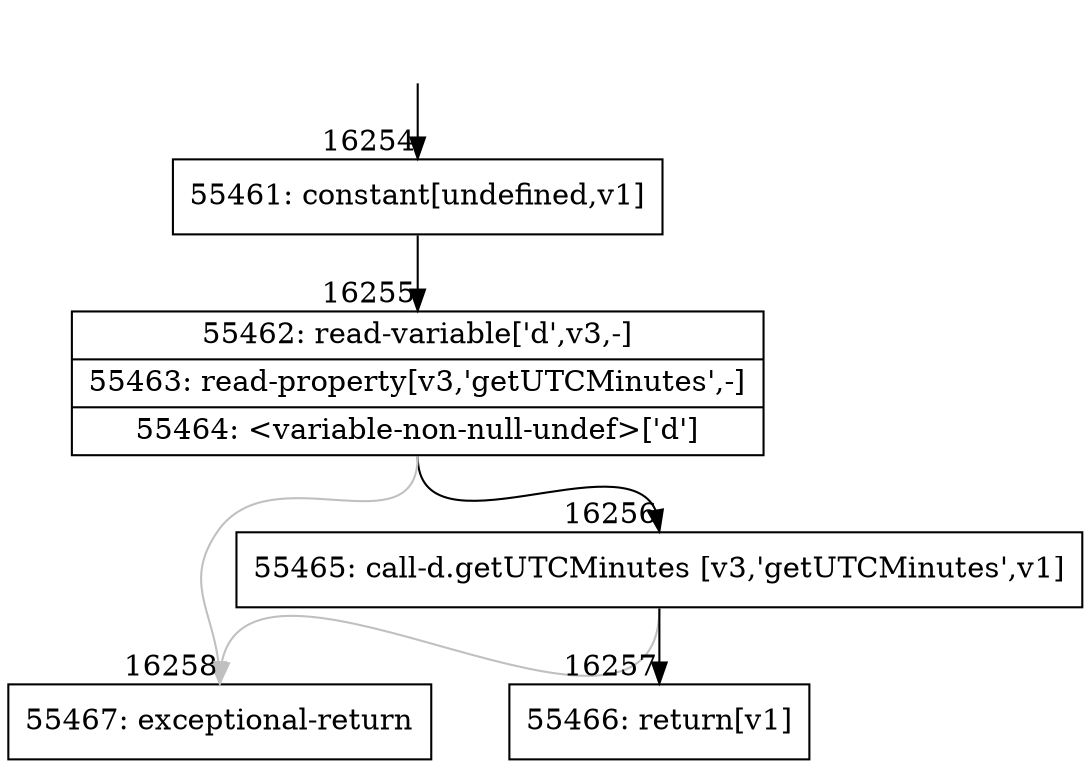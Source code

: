 digraph {
rankdir="TD"
BB_entry1499[shape=none,label=""];
BB_entry1499 -> BB16254 [tailport=s, headport=n, headlabel="    16254"]
BB16254 [shape=record label="{55461: constant[undefined,v1]}" ] 
BB16254 -> BB16255 [tailport=s, headport=n, headlabel="      16255"]
BB16255 [shape=record label="{55462: read-variable['d',v3,-]|55463: read-property[v3,'getUTCMinutes',-]|55464: \<variable-non-null-undef\>['d']}" ] 
BB16255 -> BB16256 [tailport=s, headport=n, headlabel="      16256"]
BB16255 -> BB16258 [tailport=s, headport=n, color=gray, headlabel="      16258"]
BB16256 [shape=record label="{55465: call-d.getUTCMinutes [v3,'getUTCMinutes',v1]}" ] 
BB16256 -> BB16257 [tailport=s, headport=n, headlabel="      16257"]
BB16256 -> BB16258 [tailport=s, headport=n, color=gray]
BB16257 [shape=record label="{55466: return[v1]}" ] 
BB16258 [shape=record label="{55467: exceptional-return}" ] 
//#$~ 9468
}
